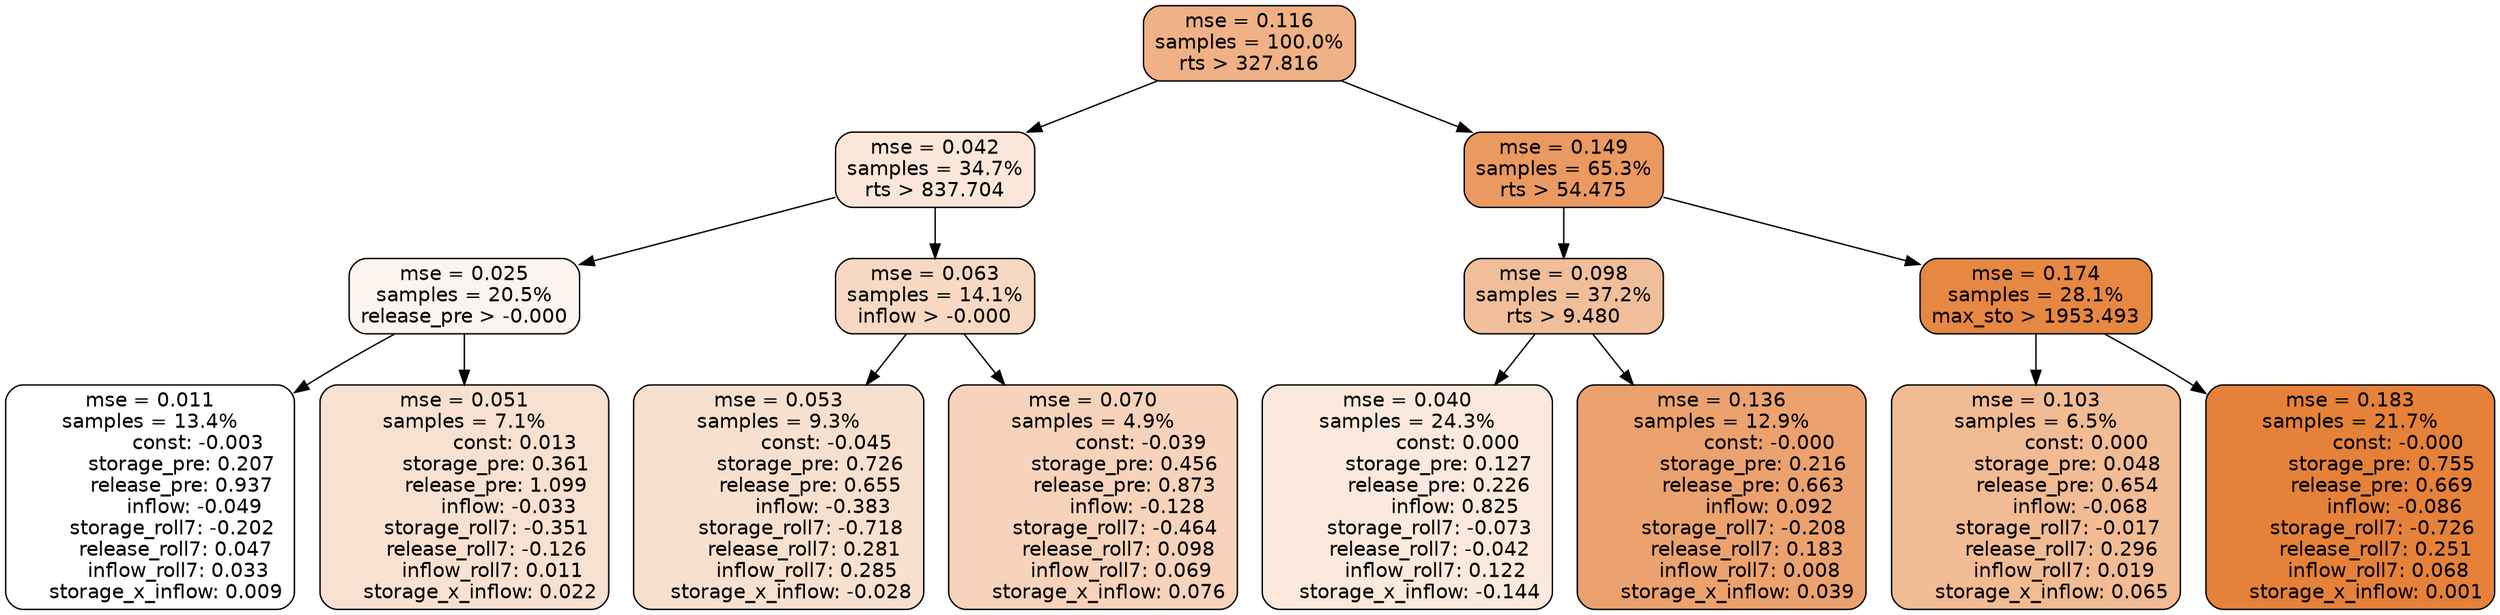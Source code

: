 digraph tree {
node [shape=rectangle, style="filled, rounded", color="black", fontname=helvetica] ;
edge [fontname=helvetica] ;
	"0" [label="mse = 0.116
samples = 100.0%
rts > 327.816", fillcolor="#efb185"]
	"8" [label="mse = 0.042
samples = 34.7%
rts > 837.704", fillcolor="#fae7da"]
	"1" [label="mse = 0.149
samples = 65.3%
rts > 54.475", fillcolor="#ea9960"]
	"9" [label="mse = 0.025
samples = 20.5%
release_pre > -0.000", fillcolor="#fcf4ee"]
	"12" [label="mse = 0.063
samples = 14.1%
inflow > -0.000", fillcolor="#f7d8c2"]
	"2" [label="mse = 0.098
samples = 37.2%
rts > 9.480", fillcolor="#f1be9a"]
	"5" [label="mse = 0.174
samples = 28.1%
max_sto > 1953.493", fillcolor="#e68742"]
	"10" [label="mse = 0.011
samples = 13.4%
               const: -0.003
          storage_pre: 0.207
          release_pre: 0.937
              inflow: -0.049
       storage_roll7: -0.202
        release_roll7: 0.047
         inflow_roll7: 0.033
     storage_x_inflow: 0.009", fillcolor="#ffffff"]
	"11" [label="mse = 0.051
samples = 7.1%
                const: 0.013
          storage_pre: 0.361
          release_pre: 1.099
              inflow: -0.033
       storage_roll7: -0.351
       release_roll7: -0.126
         inflow_roll7: 0.011
     storage_x_inflow: 0.022", fillcolor="#f8e1d0"]
	"13" [label="mse = 0.053
samples = 9.3%
               const: -0.045
          storage_pre: 0.726
          release_pre: 0.655
              inflow: -0.383
       storage_roll7: -0.718
        release_roll7: 0.281
         inflow_roll7: 0.285
    storage_x_inflow: -0.028", fillcolor="#f8e0ce"]
	"14" [label="mse = 0.070
samples = 4.9%
               const: -0.039
          storage_pre: 0.456
          release_pre: 0.873
              inflow: -0.128
       storage_roll7: -0.464
        release_roll7: 0.098
         inflow_roll7: 0.069
     storage_x_inflow: 0.076", fillcolor="#f6d3ba"]
	"3" [label="mse = 0.040
samples = 24.3%
                const: 0.000
          storage_pre: 0.127
          release_pre: 0.226
               inflow: 0.825
       storage_roll7: -0.073
       release_roll7: -0.042
         inflow_roll7: 0.122
    storage_x_inflow: -0.144", fillcolor="#fae9dc"]
	"4" [label="mse = 0.136
samples = 12.9%
               const: -0.000
          storage_pre: 0.216
          release_pre: 0.663
               inflow: 0.092
       storage_roll7: -0.208
        release_roll7: 0.183
         inflow_roll7: 0.008
     storage_x_inflow: 0.039", fillcolor="#eba26e"]
	"7" [label="mse = 0.103
samples = 6.5%
                const: 0.000
          storage_pre: 0.048
          release_pre: 0.654
              inflow: -0.068
       storage_roll7: -0.017
        release_roll7: 0.296
         inflow_roll7: 0.019
     storage_x_inflow: 0.065", fillcolor="#f1bb94"]
	"6" [label="mse = 0.183
samples = 21.7%
               const: -0.000
          storage_pre: 0.755
          release_pre: 0.669
              inflow: -0.086
       storage_roll7: -0.726
        release_roll7: 0.251
         inflow_roll7: 0.068
     storage_x_inflow: 0.001", fillcolor="#e58139"]

	"0" -> "1"
	"0" -> "8"
	"8" -> "9"
	"8" -> "12"
	"1" -> "2"
	"1" -> "5"
	"9" -> "10"
	"9" -> "11"
	"12" -> "13"
	"12" -> "14"
	"2" -> "3"
	"2" -> "4"
	"5" -> "6"
	"5" -> "7"
}